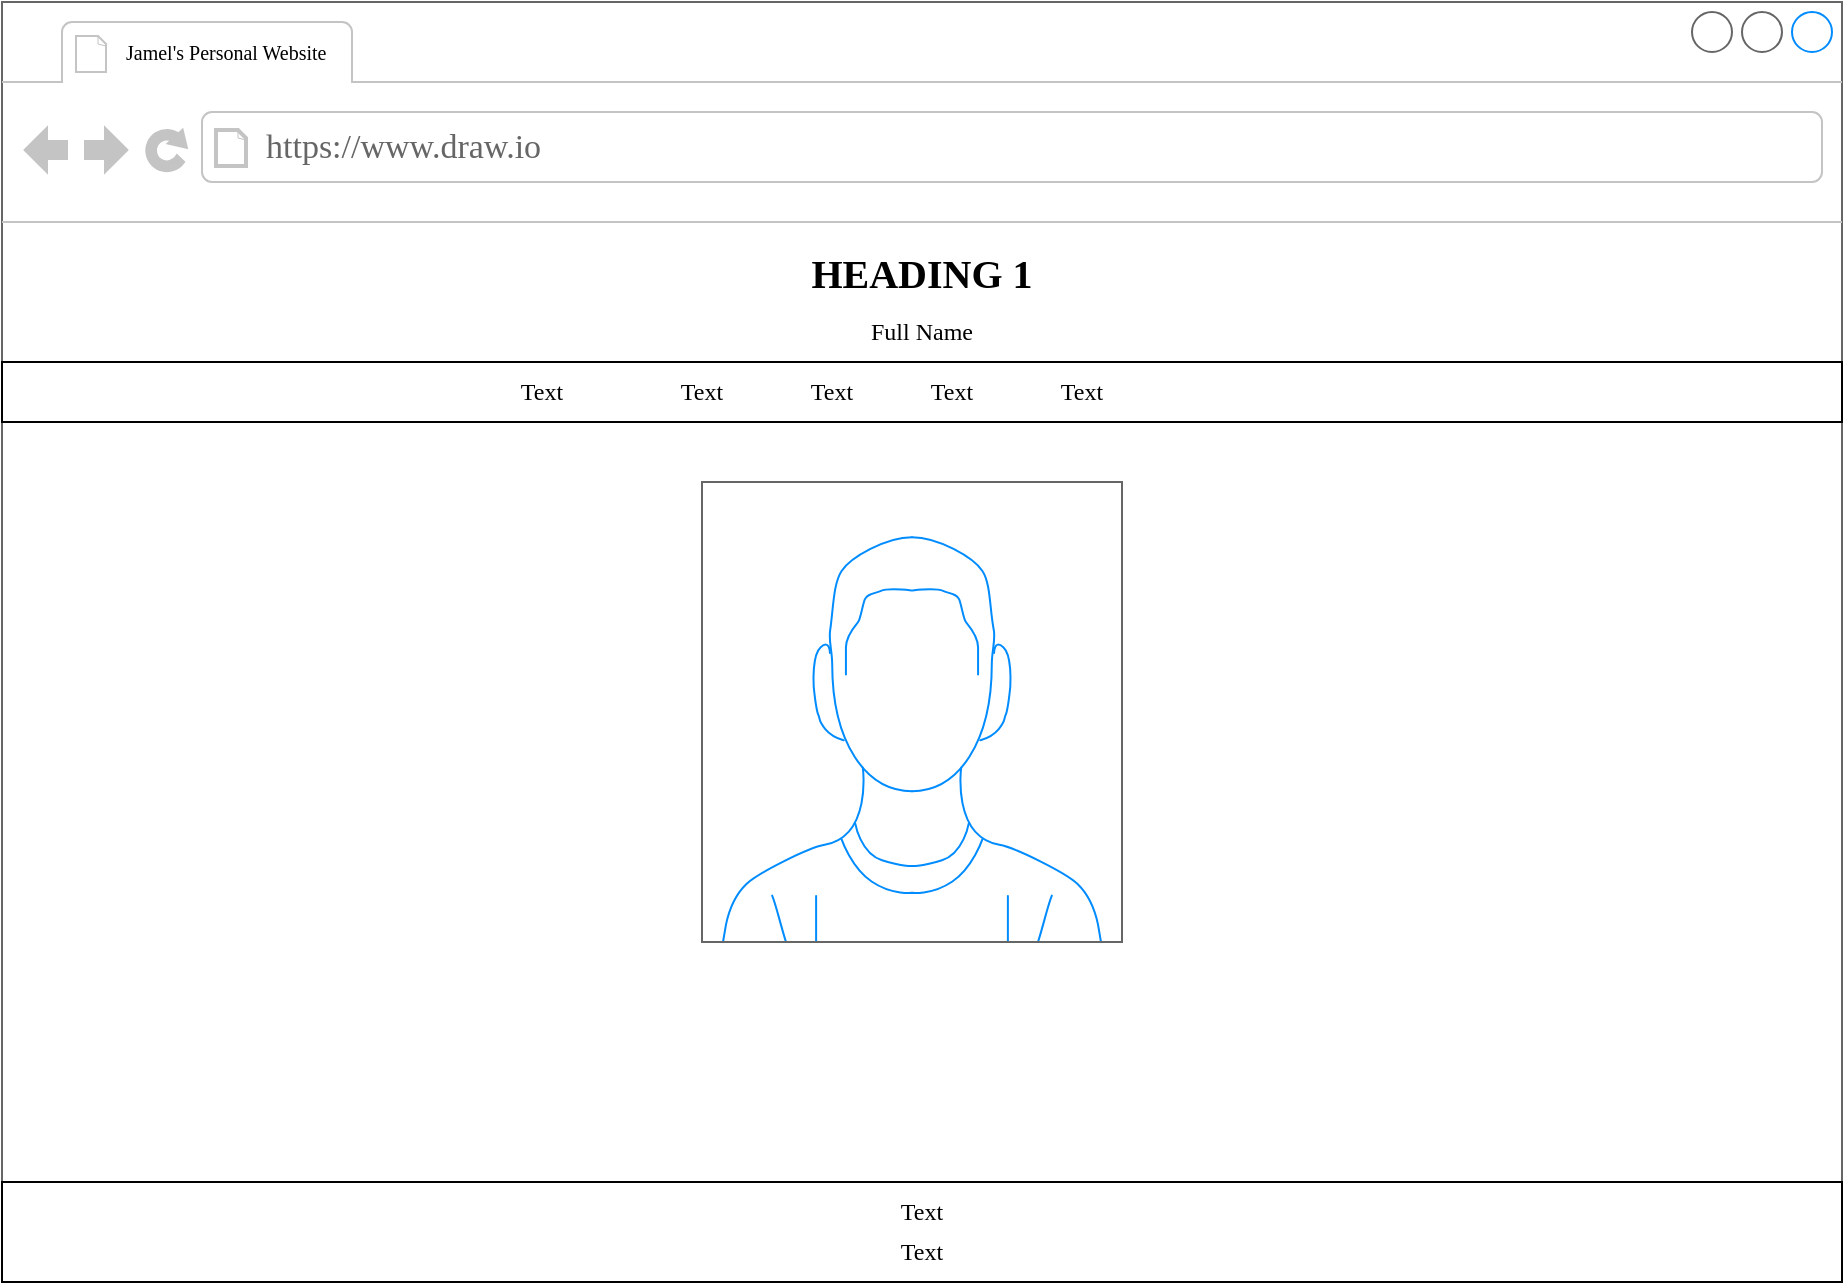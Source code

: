 <mxfile version="20.3.0" type="device"><diagram id="r-WZSsSwcsDT7VsMW-M6" name="Page-1"><mxGraphModel dx="1075" dy="1798" grid="1" gridSize="10" guides="1" tooltips="1" connect="1" arrows="1" fold="1" page="1" pageScale="1" pageWidth="850" pageHeight="1100" math="0" shadow="0"><root><mxCell id="0"/><mxCell id="1" parent="0"/><mxCell id="RXHG22z85f0WnJ3isjku-19" value="" style="strokeWidth=1;shadow=0;dashed=0;align=center;html=1;shape=mxgraph.mockup.containers.browserWindow;rSize=0;strokeColor=#666666;strokeColor2=#008cff;strokeColor3=#c4c4c4;mainText=,;recursiveResize=0;fontFamily=Times New Roman;fillColor=none;" vertex="1" parent="1"><mxGeometry x="470" y="-80" width="920" height="640" as="geometry"/></mxCell><mxCell id="RXHG22z85f0WnJ3isjku-21" value="https://www.draw.io" style="strokeWidth=1;shadow=0;dashed=0;align=center;html=1;shape=mxgraph.mockup.containers.anchor;rSize=0;fontSize=17;fontColor=#666666;align=left;fontFamily=Times New Roman;" vertex="1" parent="RXHG22z85f0WnJ3isjku-19"><mxGeometry x="130" y="60" width="250" height="26" as="geometry"/></mxCell><mxCell id="RXHG22z85f0WnJ3isjku-22" value="Jamel's Personal Website" style="text;html=1;strokeColor=none;fillColor=none;align=left;verticalAlign=middle;whiteSpace=wrap;rounded=0;fontFamily=Times New Roman;fontSize=10;" vertex="1" parent="RXHG22z85f0WnJ3isjku-19"><mxGeometry x="60" y="10" width="120" height="30" as="geometry"/></mxCell><mxCell id="RXHG22z85f0WnJ3isjku-23" value="&lt;h1&gt;HEADING 1&lt;/h1&gt;" style="text;html=1;strokeColor=none;fillColor=none;align=center;verticalAlign=middle;whiteSpace=wrap;rounded=0;fontFamily=Times New Roman;fontSize=10;" vertex="1" parent="RXHG22z85f0WnJ3isjku-19"><mxGeometry y="110" width="920" height="50" as="geometry"/></mxCell><mxCell id="RXHG22z85f0WnJ3isjku-24" value="&lt;span style=&quot;font-size: 12px;&quot;&gt;Full Name&lt;/span&gt;" style="text;html=1;strokeColor=none;fillColor=none;align=center;verticalAlign=middle;whiteSpace=wrap;rounded=0;fontFamily=Times New Roman;fontSize=10;" vertex="1" parent="RXHG22z85f0WnJ3isjku-19"><mxGeometry y="150" width="920" height="30" as="geometry"/></mxCell><mxCell id="RXHG22z85f0WnJ3isjku-25" value="Text" style="text;html=1;strokeColor=none;fillColor=none;align=center;verticalAlign=middle;whiteSpace=wrap;rounded=0;fontFamily=Times New Roman;fontSize=12;" vertex="1" parent="RXHG22z85f0WnJ3isjku-19"><mxGeometry x="240" y="180" width="60" height="30" as="geometry"/></mxCell><mxCell id="RXHG22z85f0WnJ3isjku-27" value="" style="rounded=0;whiteSpace=wrap;html=1;fontFamily=Times New Roman;fontSize=12;fillColor=none;" vertex="1" parent="RXHG22z85f0WnJ3isjku-19"><mxGeometry y="180" width="920" height="30" as="geometry"/></mxCell><mxCell id="RXHG22z85f0WnJ3isjku-28" value="Text" style="text;html=1;strokeColor=none;fillColor=none;align=center;verticalAlign=middle;whiteSpace=wrap;rounded=0;fontFamily=Times New Roman;fontSize=12;" vertex="1" parent="RXHG22z85f0WnJ3isjku-19"><mxGeometry x="320" y="180" width="60" height="30" as="geometry"/></mxCell><mxCell id="RXHG22z85f0WnJ3isjku-29" value="Text" style="text;html=1;strokeColor=none;fillColor=none;align=center;verticalAlign=middle;whiteSpace=wrap;rounded=0;fontFamily=Times New Roman;fontSize=12;" vertex="1" parent="RXHG22z85f0WnJ3isjku-19"><mxGeometry x="385" y="180" width="60" height="30" as="geometry"/></mxCell><mxCell id="RXHG22z85f0WnJ3isjku-30" value="Text" style="text;html=1;strokeColor=none;fillColor=none;align=center;verticalAlign=middle;whiteSpace=wrap;rounded=0;fontFamily=Times New Roman;fontSize=12;" vertex="1" parent="RXHG22z85f0WnJ3isjku-19"><mxGeometry x="445" y="180" width="60" height="30" as="geometry"/></mxCell><mxCell id="RXHG22z85f0WnJ3isjku-31" value="Text" style="text;html=1;strokeColor=none;fillColor=none;align=center;verticalAlign=middle;whiteSpace=wrap;rounded=0;fontFamily=Times New Roman;fontSize=12;" vertex="1" parent="RXHG22z85f0WnJ3isjku-19"><mxGeometry x="510" y="180" width="60" height="30" as="geometry"/></mxCell><mxCell id="RXHG22z85f0WnJ3isjku-33" value="" style="rounded=0;whiteSpace=wrap;html=1;fontFamily=Times New Roman;fontSize=12;fillColor=none;" vertex="1" parent="RXHG22z85f0WnJ3isjku-19"><mxGeometry y="590" width="920" height="50" as="geometry"/></mxCell><mxCell id="RXHG22z85f0WnJ3isjku-34" value="Text" style="text;html=1;strokeColor=none;fillColor=none;align=center;verticalAlign=middle;whiteSpace=wrap;rounded=0;fontFamily=Times New Roman;fontSize=12;" vertex="1" parent="RXHG22z85f0WnJ3isjku-19"><mxGeometry x="430" y="590" width="60" height="30" as="geometry"/></mxCell><mxCell id="RXHG22z85f0WnJ3isjku-32" value="" style="verticalLabelPosition=bottom;shadow=0;dashed=0;align=center;html=1;verticalAlign=top;strokeWidth=1;shape=mxgraph.mockup.containers.userMale;strokeColor=#666666;strokeColor2=#008cff;fontFamily=Times New Roman;fontSize=12;fillColor=none;" vertex="1" parent="RXHG22z85f0WnJ3isjku-19"><mxGeometry x="350" y="240" width="210" height="230" as="geometry"/></mxCell><mxCell id="RXHG22z85f0WnJ3isjku-35" value="Text" style="text;html=1;strokeColor=none;fillColor=none;align=center;verticalAlign=middle;whiteSpace=wrap;rounded=0;fontFamily=Times New Roman;fontSize=12;" vertex="1" parent="RXHG22z85f0WnJ3isjku-19"><mxGeometry x="430" y="610" width="60" height="30" as="geometry"/></mxCell></root></mxGraphModel></diagram></mxfile>